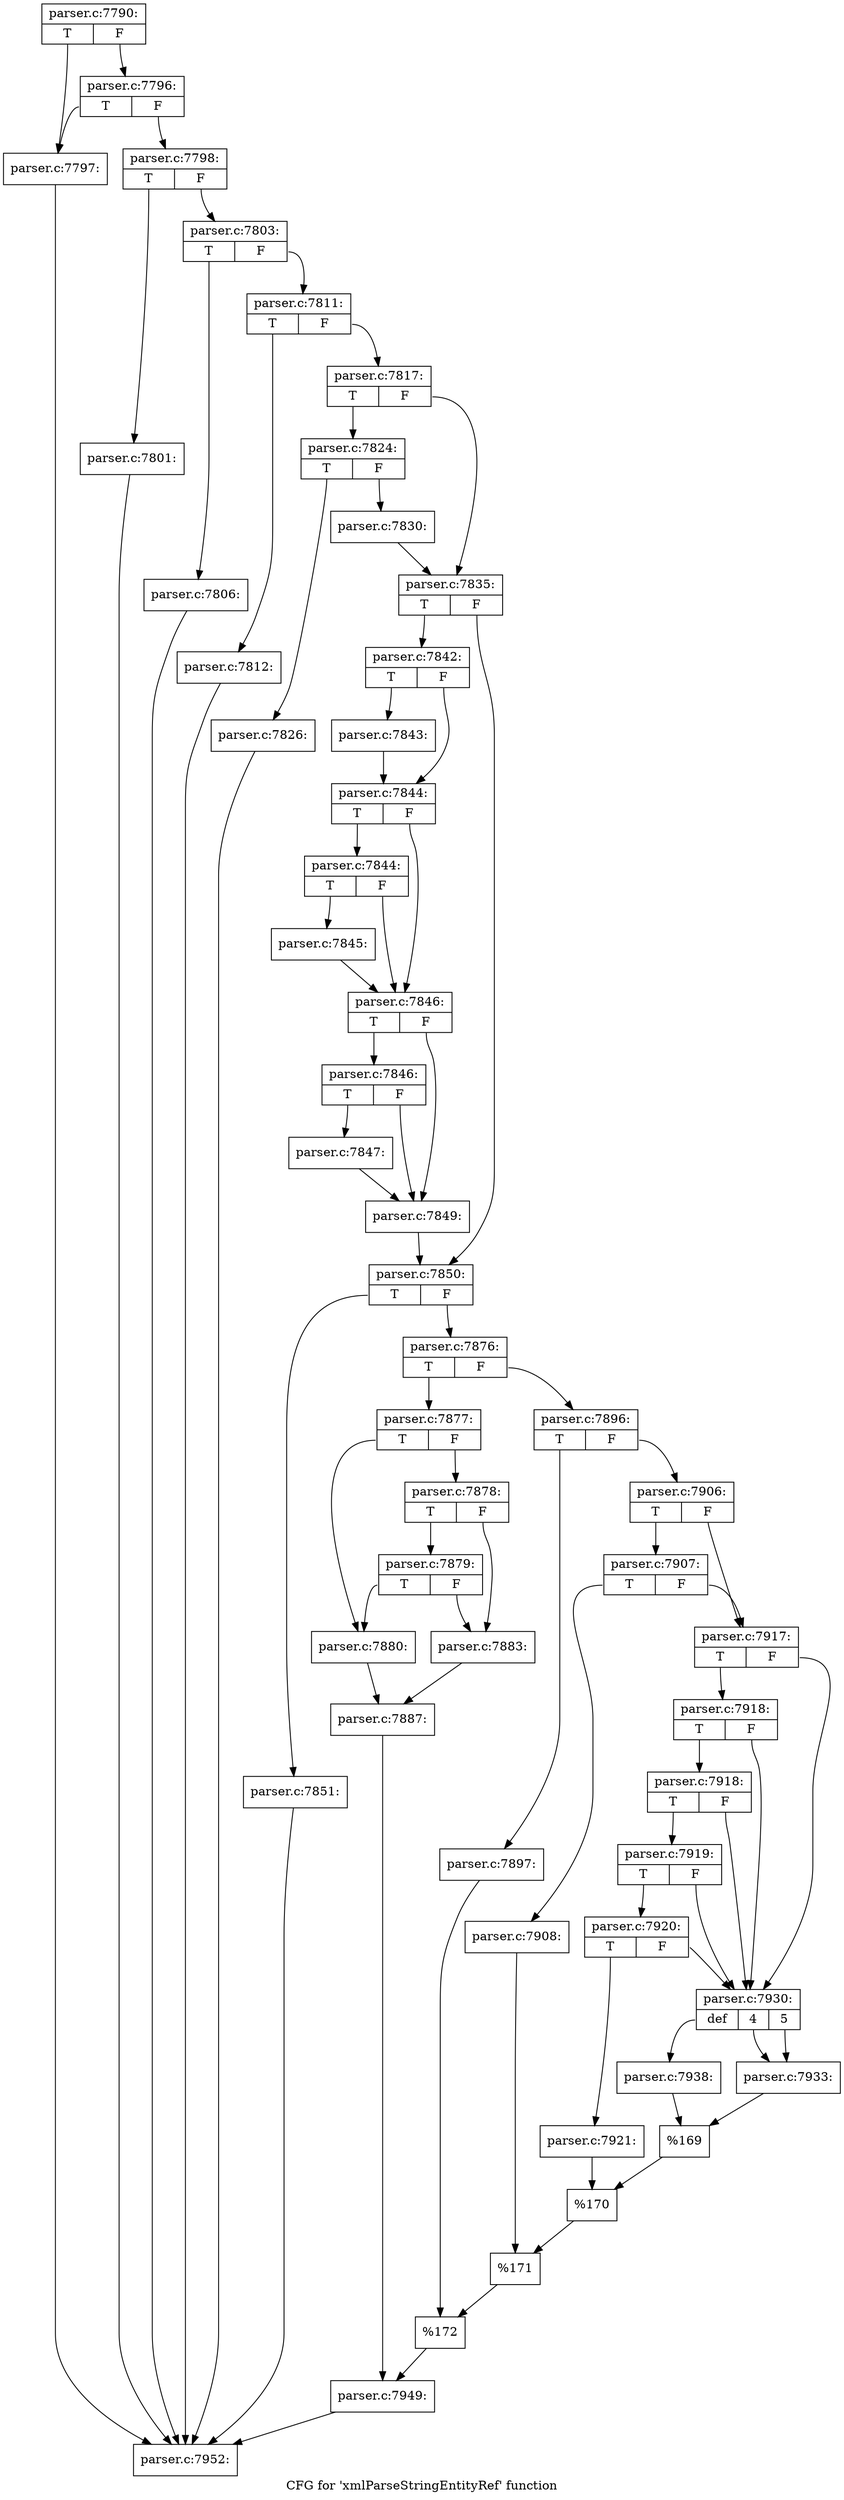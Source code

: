 digraph "CFG for 'xmlParseStringEntityRef' function" {
	label="CFG for 'xmlParseStringEntityRef' function";

	Node0x4bc6c10 [shape=record,label="{parser.c:7790:|{<s0>T|<s1>F}}"];
	Node0x4bc6c10:s0 -> Node0x4bcba40;
	Node0x4bc6c10:s1 -> Node0x4bcbae0;
	Node0x4bcbae0 [shape=record,label="{parser.c:7796:|{<s0>T|<s1>F}}"];
	Node0x4bcbae0:s0 -> Node0x4bcba40;
	Node0x4bcbae0:s1 -> Node0x4bcba90;
	Node0x4bcba40 [shape=record,label="{parser.c:7797:}"];
	Node0x4bcba40 -> Node0x4bca7b0;
	Node0x4bcba90 [shape=record,label="{parser.c:7798:|{<s0>T|<s1>F}}"];
	Node0x4bcba90:s0 -> Node0x4bcc6a0;
	Node0x4bcba90:s1 -> Node0x4bcc6f0;
	Node0x4bcc6a0 [shape=record,label="{parser.c:7801:}"];
	Node0x4bcc6a0 -> Node0x4bca7b0;
	Node0x4bcc6f0 [shape=record,label="{parser.c:7803:|{<s0>T|<s1>F}}"];
	Node0x4bcc6f0:s0 -> Node0x4bcd020;
	Node0x4bcc6f0:s1 -> Node0x4bcd070;
	Node0x4bcd020 [shape=record,label="{parser.c:7806:}"];
	Node0x4bcd020 -> Node0x4bca7b0;
	Node0x4bcd070 [shape=record,label="{parser.c:7811:|{<s0>T|<s1>F}}"];
	Node0x4bcd070:s0 -> Node0x4bcdad0;
	Node0x4bcd070:s1 -> Node0x4bcdb20;
	Node0x4bcdad0 [shape=record,label="{parser.c:7812:}"];
	Node0x4bcdad0 -> Node0x4bca7b0;
	Node0x4bcdb20 [shape=record,label="{parser.c:7817:|{<s0>T|<s1>F}}"];
	Node0x4bcdb20:s0 -> Node0x4bce8a0;
	Node0x4bcdb20:s1 -> Node0x4bce8f0;
	Node0x4bce8a0 [shape=record,label="{parser.c:7824:|{<s0>T|<s1>F}}"];
	Node0x4bce8a0:s0 -> Node0x4bcf0c0;
	Node0x4bce8a0:s1 -> Node0x4bcf110;
	Node0x4bcf0c0 [shape=record,label="{parser.c:7826:}"];
	Node0x4bcf0c0 -> Node0x4bca7b0;
	Node0x4bcf110 [shape=record,label="{parser.c:7830:}"];
	Node0x4bcf110 -> Node0x4bce8f0;
	Node0x4bce8f0 [shape=record,label="{parser.c:7835:|{<s0>T|<s1>F}}"];
	Node0x4bce8f0:s0 -> Node0x4bcfed0;
	Node0x4bce8f0:s1 -> Node0x4bcff20;
	Node0x4bcfed0 [shape=record,label="{parser.c:7842:|{<s0>T|<s1>F}}"];
	Node0x4bcfed0:s0 -> Node0x4bd0410;
	Node0x4bcfed0:s1 -> Node0x4bd0460;
	Node0x4bd0410 [shape=record,label="{parser.c:7843:}"];
	Node0x4bd0410 -> Node0x4bd0460;
	Node0x4bd0460 [shape=record,label="{parser.c:7844:|{<s0>T|<s1>F}}"];
	Node0x4bd0460:s0 -> Node0x4bd1140;
	Node0x4bd0460:s1 -> Node0x4bd10f0;
	Node0x4bd1140 [shape=record,label="{parser.c:7844:|{<s0>T|<s1>F}}"];
	Node0x4bd1140:s0 -> Node0x4bd10a0;
	Node0x4bd1140:s1 -> Node0x4bd10f0;
	Node0x4bd10a0 [shape=record,label="{parser.c:7845:}"];
	Node0x4bd10a0 -> Node0x4bd10f0;
	Node0x4bd10f0 [shape=record,label="{parser.c:7846:|{<s0>T|<s1>F}}"];
	Node0x4bd10f0:s0 -> Node0x4bd1ba0;
	Node0x4bd10f0:s1 -> Node0x4bd1b50;
	Node0x4bd1ba0 [shape=record,label="{parser.c:7846:|{<s0>T|<s1>F}}"];
	Node0x4bd1ba0:s0 -> Node0x4bd1b00;
	Node0x4bd1ba0:s1 -> Node0x4bd1b50;
	Node0x4bd1b00 [shape=record,label="{parser.c:7847:}"];
	Node0x4bd1b00 -> Node0x4bd1b50;
	Node0x4bd1b50 [shape=record,label="{parser.c:7849:}"];
	Node0x4bd1b50 -> Node0x4bcff20;
	Node0x4bcff20 [shape=record,label="{parser.c:7850:|{<s0>T|<s1>F}}"];
	Node0x4bcff20:s0 -> Node0x4bd2860;
	Node0x4bcff20:s1 -> Node0x4bd28b0;
	Node0x4bd2860 [shape=record,label="{parser.c:7851:}"];
	Node0x4bd2860 -> Node0x4bca7b0;
	Node0x4bd28b0 [shape=record,label="{parser.c:7876:|{<s0>T|<s1>F}}"];
	Node0x4bd28b0:s0 -> Node0x4bd30c0;
	Node0x4bd28b0:s1 -> Node0x4bd3160;
	Node0x4bd30c0 [shape=record,label="{parser.c:7877:|{<s0>T|<s1>F}}"];
	Node0x4bd30c0:s0 -> Node0x4bd3520;
	Node0x4bd30c0:s1 -> Node0x4bd3610;
	Node0x4bd3610 [shape=record,label="{parser.c:7878:|{<s0>T|<s1>F}}"];
	Node0x4bd3610:s0 -> Node0x4bd39c0;
	Node0x4bd3610:s1 -> Node0x4bd35c0;
	Node0x4bd39c0 [shape=record,label="{parser.c:7879:|{<s0>T|<s1>F}}"];
	Node0x4bd39c0:s0 -> Node0x4bd3520;
	Node0x4bd39c0:s1 -> Node0x4bd35c0;
	Node0x4bd3520 [shape=record,label="{parser.c:7880:}"];
	Node0x4bd3520 -> Node0x4bd3570;
	Node0x4bd35c0 [shape=record,label="{parser.c:7883:}"];
	Node0x4bd35c0 -> Node0x4bd3570;
	Node0x4bd3570 [shape=record,label="{parser.c:7887:}"];
	Node0x4bd3570 -> Node0x4bd3110;
	Node0x4bd3160 [shape=record,label="{parser.c:7896:|{<s0>T|<s1>F}}"];
	Node0x4bd3160:s0 -> Node0x4bd4be0;
	Node0x4bd3160:s1 -> Node0x4bd4c80;
	Node0x4bd4be0 [shape=record,label="{parser.c:7897:}"];
	Node0x4bd4be0 -> Node0x4bd4c30;
	Node0x4bd4c80 [shape=record,label="{parser.c:7906:|{<s0>T|<s1>F}}"];
	Node0x4bd4c80:s0 -> Node0x4bd5540;
	Node0x4bd4c80:s1 -> Node0x4bd54f0;
	Node0x4bd5540 [shape=record,label="{parser.c:7907:|{<s0>T|<s1>F}}"];
	Node0x4bd5540:s0 -> Node0x4bd5450;
	Node0x4bd5540:s1 -> Node0x4bd54f0;
	Node0x4bd5450 [shape=record,label="{parser.c:7908:}"];
	Node0x4bd5450 -> Node0x4bd54a0;
	Node0x4bd54f0 [shape=record,label="{parser.c:7917:|{<s0>T|<s1>F}}"];
	Node0x4bd54f0:s0 -> Node0x4bd62e0;
	Node0x4bd54f0:s1 -> Node0x4bd6110;
	Node0x4bd62e0 [shape=record,label="{parser.c:7918:|{<s0>T|<s1>F}}"];
	Node0x4bd62e0:s0 -> Node0x4bd6260;
	Node0x4bd62e0:s1 -> Node0x4bd6110;
	Node0x4bd6260 [shape=record,label="{parser.c:7918:|{<s0>T|<s1>F}}"];
	Node0x4bd6260:s0 -> Node0x4bd61e0;
	Node0x4bd6260:s1 -> Node0x4bd6110;
	Node0x4bd61e0 [shape=record,label="{parser.c:7919:|{<s0>T|<s1>F}}"];
	Node0x4bd61e0:s0 -> Node0x4bd6160;
	Node0x4bd61e0:s1 -> Node0x4bd6110;
	Node0x4bd6160 [shape=record,label="{parser.c:7920:|{<s0>T|<s1>F}}"];
	Node0x4bd6160:s0 -> Node0x4bd6070;
	Node0x4bd6160:s1 -> Node0x4bd6110;
	Node0x4bd6070 [shape=record,label="{parser.c:7921:}"];
	Node0x4bd6070 -> Node0x4bd60c0;
	Node0x4bd6110 [shape=record,label="{parser.c:7930:|{<s0>def|<s1>4|<s2>5}}"];
	Node0x4bd6110:s0 -> Node0x4bd7920;
	Node0x4bd6110:s1 -> Node0x4bd7c60;
	Node0x4bd6110:s2 -> Node0x4bd7c60;
	Node0x4bd7c60 [shape=record,label="{parser.c:7933:}"];
	Node0x4bd7c60 -> Node0x4bd7710;
	Node0x4bd7920 [shape=record,label="{parser.c:7938:}"];
	Node0x4bd7920 -> Node0x4bd7710;
	Node0x4bd7710 [shape=record,label="{%169}"];
	Node0x4bd7710 -> Node0x4bd60c0;
	Node0x4bd60c0 [shape=record,label="{%170}"];
	Node0x4bd60c0 -> Node0x4bd54a0;
	Node0x4bd54a0 [shape=record,label="{%171}"];
	Node0x4bd54a0 -> Node0x4bd4c30;
	Node0x4bd4c30 [shape=record,label="{%172}"];
	Node0x4bd4c30 -> Node0x4bd3110;
	Node0x4bd3110 [shape=record,label="{parser.c:7949:}"];
	Node0x4bd3110 -> Node0x4bca7b0;
	Node0x4bca7b0 [shape=record,label="{parser.c:7952:}"];
}
